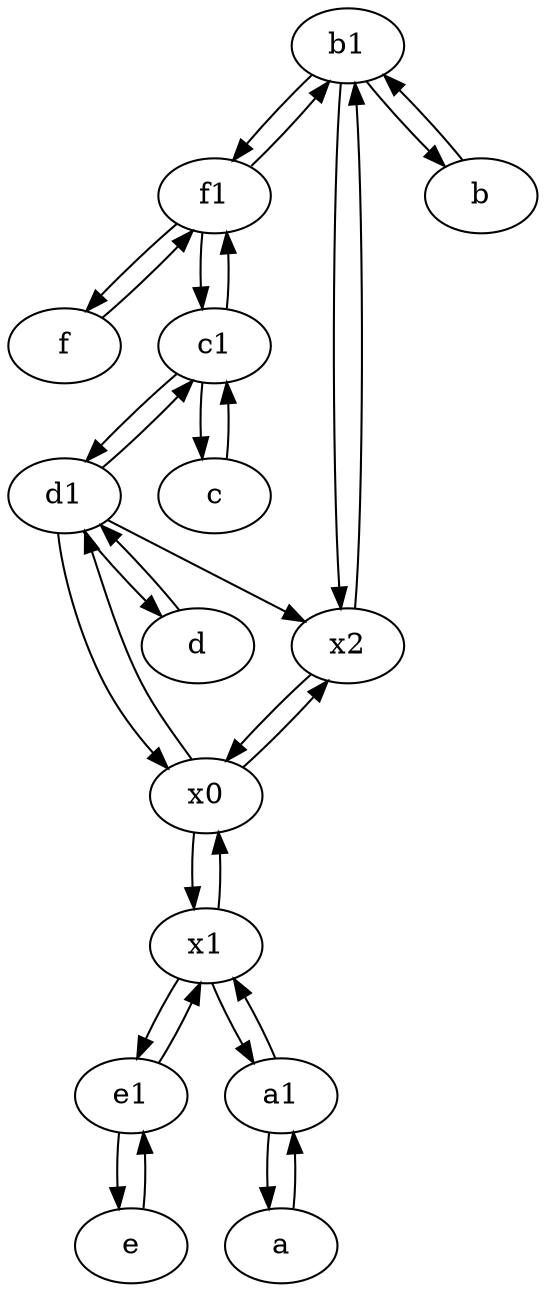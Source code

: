digraph  {
	b1 [pos="45,20!"];
	f1;
	f [pos="15,45!"];
	e [pos="30,50!"];
	d1 [pos="25,30!"];
	x2;
	x0;
	x1;
	e1 [pos="25,45!"];
	d [pos="20,30!"];
	a1 [pos="40,15!"];
	c [pos="20,10!"];
	c1 [pos="30,15!"];
	b [pos="50,20!"];
	a [pos="40,10!"];
	b1 -> f1;
	e1 -> x1;
	x1 -> e1;
	d1 -> x0;
	a1 -> a;
	x2 -> b1;
	e1 -> e;
	x1 -> a1;
	e -> e1;
	f1 -> f;
	a1 -> x1;
	b1 -> b;
	x1 -> x0;
	d1 -> c1;
	x0 -> x1;
	c1 -> f1;
	a -> a1;
	d1 -> x2;
	f1 -> b1;
	x2 -> x0;
	b -> b1;
	x0 -> x2;
	f1 -> c1;
	d -> d1;
	c -> c1;
	d1 -> d;
	x0 -> d1;
	f -> f1;
	c1 -> c;
	b1 -> x2;
	c1 -> d1;

	}